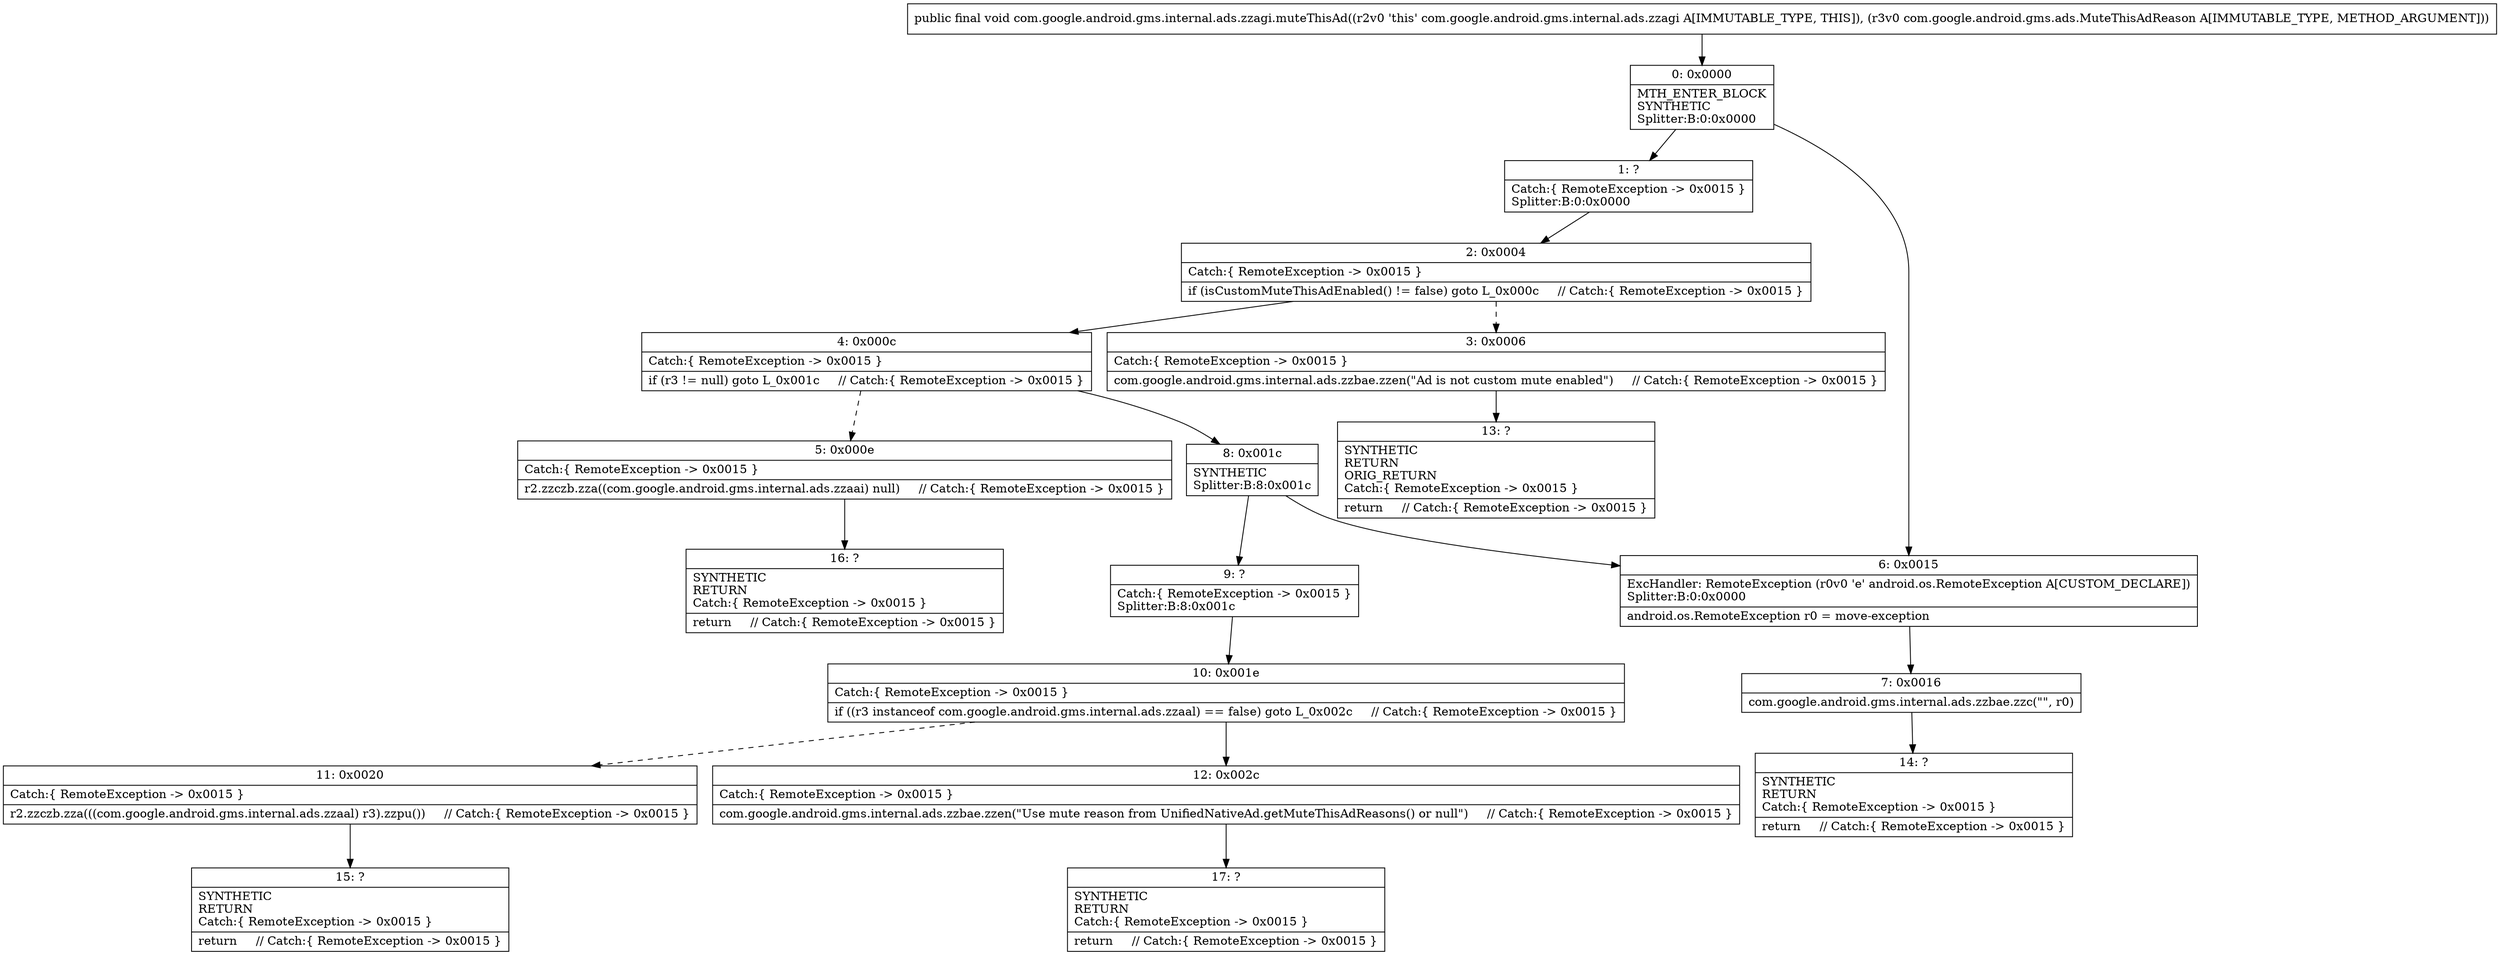 digraph "CFG forcom.google.android.gms.internal.ads.zzagi.muteThisAd(Lcom\/google\/android\/gms\/ads\/MuteThisAdReason;)V" {
Node_0 [shape=record,label="{0\:\ 0x0000|MTH_ENTER_BLOCK\lSYNTHETIC\lSplitter:B:0:0x0000\l}"];
Node_1 [shape=record,label="{1\:\ ?|Catch:\{ RemoteException \-\> 0x0015 \}\lSplitter:B:0:0x0000\l}"];
Node_2 [shape=record,label="{2\:\ 0x0004|Catch:\{ RemoteException \-\> 0x0015 \}\l|if (isCustomMuteThisAdEnabled() != false) goto L_0x000c     \/\/ Catch:\{ RemoteException \-\> 0x0015 \}\l}"];
Node_3 [shape=record,label="{3\:\ 0x0006|Catch:\{ RemoteException \-\> 0x0015 \}\l|com.google.android.gms.internal.ads.zzbae.zzen(\"Ad is not custom mute enabled\")     \/\/ Catch:\{ RemoteException \-\> 0x0015 \}\l}"];
Node_4 [shape=record,label="{4\:\ 0x000c|Catch:\{ RemoteException \-\> 0x0015 \}\l|if (r3 != null) goto L_0x001c     \/\/ Catch:\{ RemoteException \-\> 0x0015 \}\l}"];
Node_5 [shape=record,label="{5\:\ 0x000e|Catch:\{ RemoteException \-\> 0x0015 \}\l|r2.zzczb.zza((com.google.android.gms.internal.ads.zzaai) null)     \/\/ Catch:\{ RemoteException \-\> 0x0015 \}\l}"];
Node_6 [shape=record,label="{6\:\ 0x0015|ExcHandler: RemoteException (r0v0 'e' android.os.RemoteException A[CUSTOM_DECLARE])\lSplitter:B:0:0x0000\l|android.os.RemoteException r0 = move\-exception\l}"];
Node_7 [shape=record,label="{7\:\ 0x0016|com.google.android.gms.internal.ads.zzbae.zzc(\"\", r0)\l}"];
Node_8 [shape=record,label="{8\:\ 0x001c|SYNTHETIC\lSplitter:B:8:0x001c\l}"];
Node_9 [shape=record,label="{9\:\ ?|Catch:\{ RemoteException \-\> 0x0015 \}\lSplitter:B:8:0x001c\l}"];
Node_10 [shape=record,label="{10\:\ 0x001e|Catch:\{ RemoteException \-\> 0x0015 \}\l|if ((r3 instanceof com.google.android.gms.internal.ads.zzaal) == false) goto L_0x002c     \/\/ Catch:\{ RemoteException \-\> 0x0015 \}\l}"];
Node_11 [shape=record,label="{11\:\ 0x0020|Catch:\{ RemoteException \-\> 0x0015 \}\l|r2.zzczb.zza(((com.google.android.gms.internal.ads.zzaal) r3).zzpu())     \/\/ Catch:\{ RemoteException \-\> 0x0015 \}\l}"];
Node_12 [shape=record,label="{12\:\ 0x002c|Catch:\{ RemoteException \-\> 0x0015 \}\l|com.google.android.gms.internal.ads.zzbae.zzen(\"Use mute reason from UnifiedNativeAd.getMuteThisAdReasons() or null\")     \/\/ Catch:\{ RemoteException \-\> 0x0015 \}\l}"];
Node_13 [shape=record,label="{13\:\ ?|SYNTHETIC\lRETURN\lORIG_RETURN\lCatch:\{ RemoteException \-\> 0x0015 \}\l|return     \/\/ Catch:\{ RemoteException \-\> 0x0015 \}\l}"];
Node_14 [shape=record,label="{14\:\ ?|SYNTHETIC\lRETURN\lCatch:\{ RemoteException \-\> 0x0015 \}\l|return     \/\/ Catch:\{ RemoteException \-\> 0x0015 \}\l}"];
Node_15 [shape=record,label="{15\:\ ?|SYNTHETIC\lRETURN\lCatch:\{ RemoteException \-\> 0x0015 \}\l|return     \/\/ Catch:\{ RemoteException \-\> 0x0015 \}\l}"];
Node_16 [shape=record,label="{16\:\ ?|SYNTHETIC\lRETURN\lCatch:\{ RemoteException \-\> 0x0015 \}\l|return     \/\/ Catch:\{ RemoteException \-\> 0x0015 \}\l}"];
Node_17 [shape=record,label="{17\:\ ?|SYNTHETIC\lRETURN\lCatch:\{ RemoteException \-\> 0x0015 \}\l|return     \/\/ Catch:\{ RemoteException \-\> 0x0015 \}\l}"];
MethodNode[shape=record,label="{public final void com.google.android.gms.internal.ads.zzagi.muteThisAd((r2v0 'this' com.google.android.gms.internal.ads.zzagi A[IMMUTABLE_TYPE, THIS]), (r3v0 com.google.android.gms.ads.MuteThisAdReason A[IMMUTABLE_TYPE, METHOD_ARGUMENT])) }"];
MethodNode -> Node_0;
Node_0 -> Node_1;
Node_0 -> Node_6;
Node_1 -> Node_2;
Node_2 -> Node_3[style=dashed];
Node_2 -> Node_4;
Node_3 -> Node_13;
Node_4 -> Node_5[style=dashed];
Node_4 -> Node_8;
Node_5 -> Node_16;
Node_6 -> Node_7;
Node_7 -> Node_14;
Node_8 -> Node_9;
Node_8 -> Node_6;
Node_9 -> Node_10;
Node_10 -> Node_11[style=dashed];
Node_10 -> Node_12;
Node_11 -> Node_15;
Node_12 -> Node_17;
}

